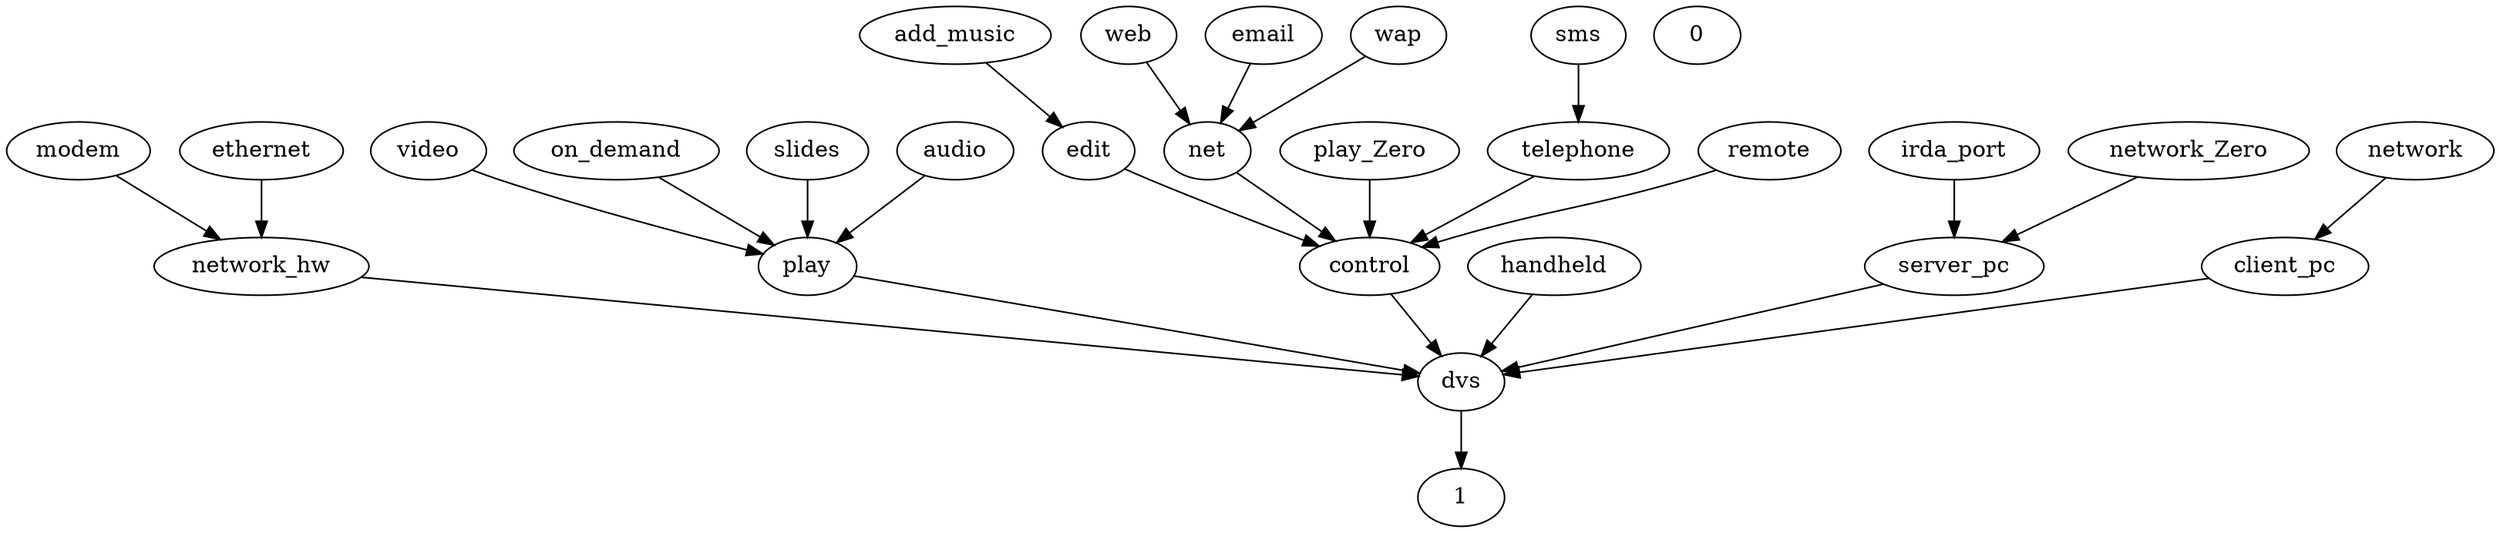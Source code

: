 digraph G {
  modem;
  ethernet;
  web;
  edit;
  sms;
  irda_port;
  email;
  play;
  wap;
  video;
  dvs;
  0;
  control;
  1;
  on_demand;
  net;
  handheld;
  server_pc;
  client_pc;
  network;
  slides;
  play_Zero;
  telephone;
  audio;
  remote;
  network_hw;
  network_Zero;
  add_music;
  remote -> control;
  on_demand -> play;
  network -> client_pc;
  audio -> play;
  network_hw -> dvs;
  network_Zero -> server_pc;
  server_pc -> dvs;
  dvs -> 1;
  slides -> play;
  web -> net;
  wap -> net;
  add_music -> edit;
  play_Zero -> control;
  sms -> telephone;
  ethernet -> network_hw;
  handheld -> dvs;
  modem -> network_hw;
  irda_port -> server_pc;
  client_pc -> dvs;
  play -> dvs;
  video -> play;
  control -> dvs;
  net -> control;
  email -> net;
  edit -> control;
  telephone -> control;
}
